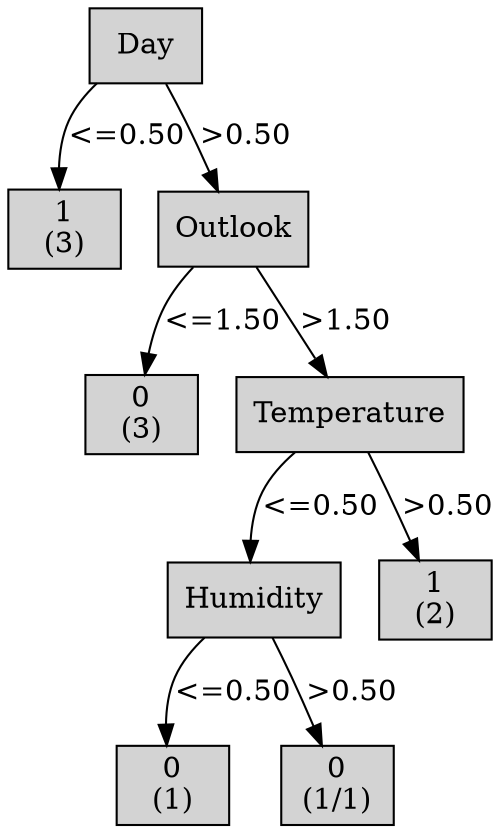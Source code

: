 digraph ID3_Tree {
"0" [shape=box, style=filled, label="Day
", weight=1]
"1" [shape=box, style=filled, label="1
(3)
", weight=2]
0 -> 1 [ label = "<=0.50"];
"2" [shape=box, style=filled, label="Outlook
", weight=2]
0 -> 2 [ label = ">0.50"];
"3" [shape=box, style=filled, label="0
(3)
", weight=3]
2 -> 3 [ label = "<=1.50"];
"4" [shape=box, style=filled, label="Temperature
", weight=3]
2 -> 4 [ label = ">1.50"];
"5" [shape=box, style=filled, label="Humidity
", weight=4]
4 -> 5 [ label = "<=0.50"];
"6" [shape=box, style=filled, label="0
(1)
", weight=5]
5 -> 6 [ label = "<=0.50"];
"7" [shape=box, style=filled, label="0
(1/1)
", weight=5]
5 -> 7 [ label = ">0.50"];
"8" [shape=box, style=filled, label="1
(2)
", weight=4]
4 -> 8 [ label = ">0.50"];
{rank=same; 0;};
{rank=same; 1;2;};
{rank=same; 3;4;};
{rank=same; 5;8;};
{rank=same; 6;7;};
}